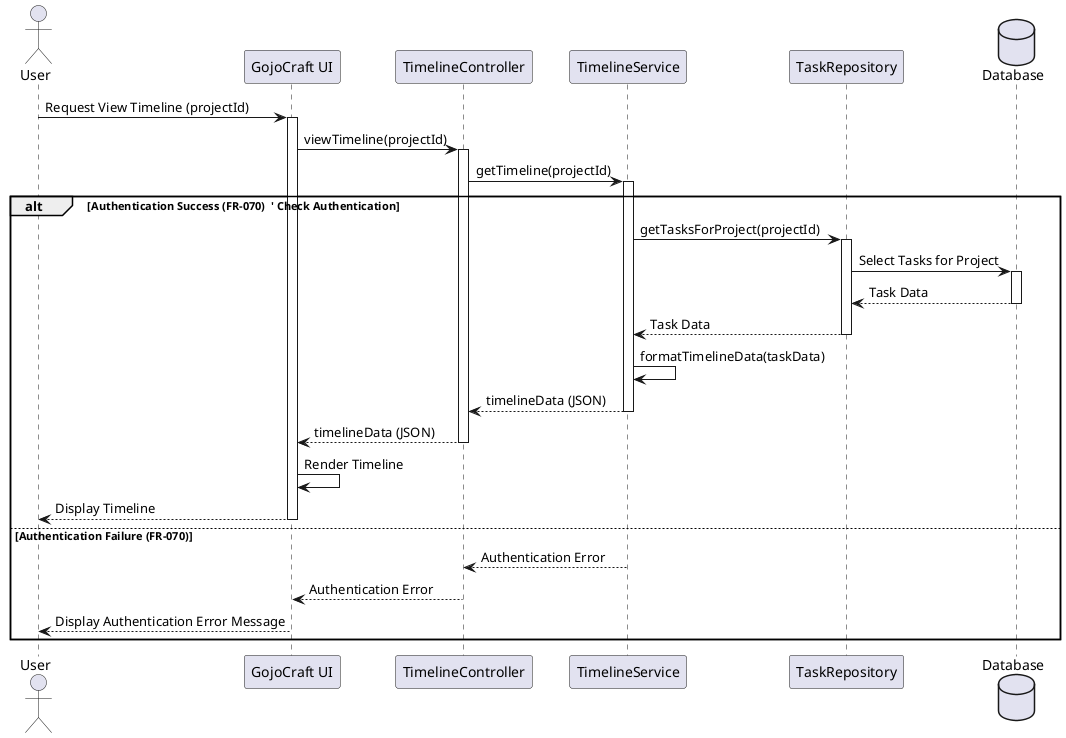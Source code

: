 @startuml
actor User as U
participant "GojoCraft UI" as UI
participant "TimelineController" as TC
participant "TimelineService" as TS
participant "TaskRepository" as TR
database Database

U -> UI: Request View Timeline (projectId)
activate UI
UI -> TC: viewTimeline(projectId)
activate TC
TC -> TS: getTimeline(projectId)
activate TS

alt Authentication Success (FR-070)  ' Check Authentication
    TS -> TR: getTasksForProject(projectId)
    activate TR
    TR -> Database: Select Tasks for Project
    activate Database
    Database --> TR: Task Data
    deactivate Database
    TR --> TS: Task Data
    deactivate TR
    TS -> TS: formatTimelineData(taskData)
    TS --> TC: timelineData (JSON)
    deactivate TS
    TC --> UI: timelineData (JSON)
    deactivate TC
    UI -> UI: Render Timeline
    UI --> U: Display Timeline
deactivate UI
else Authentication Failure (FR-070)
    TS --> TC: Authentication Error
    deactivate TS
    TC --> UI: Authentication Error
    deactivate TC
    UI --> U: Display Authentication Error Message
deactivate UI

end


@enduml